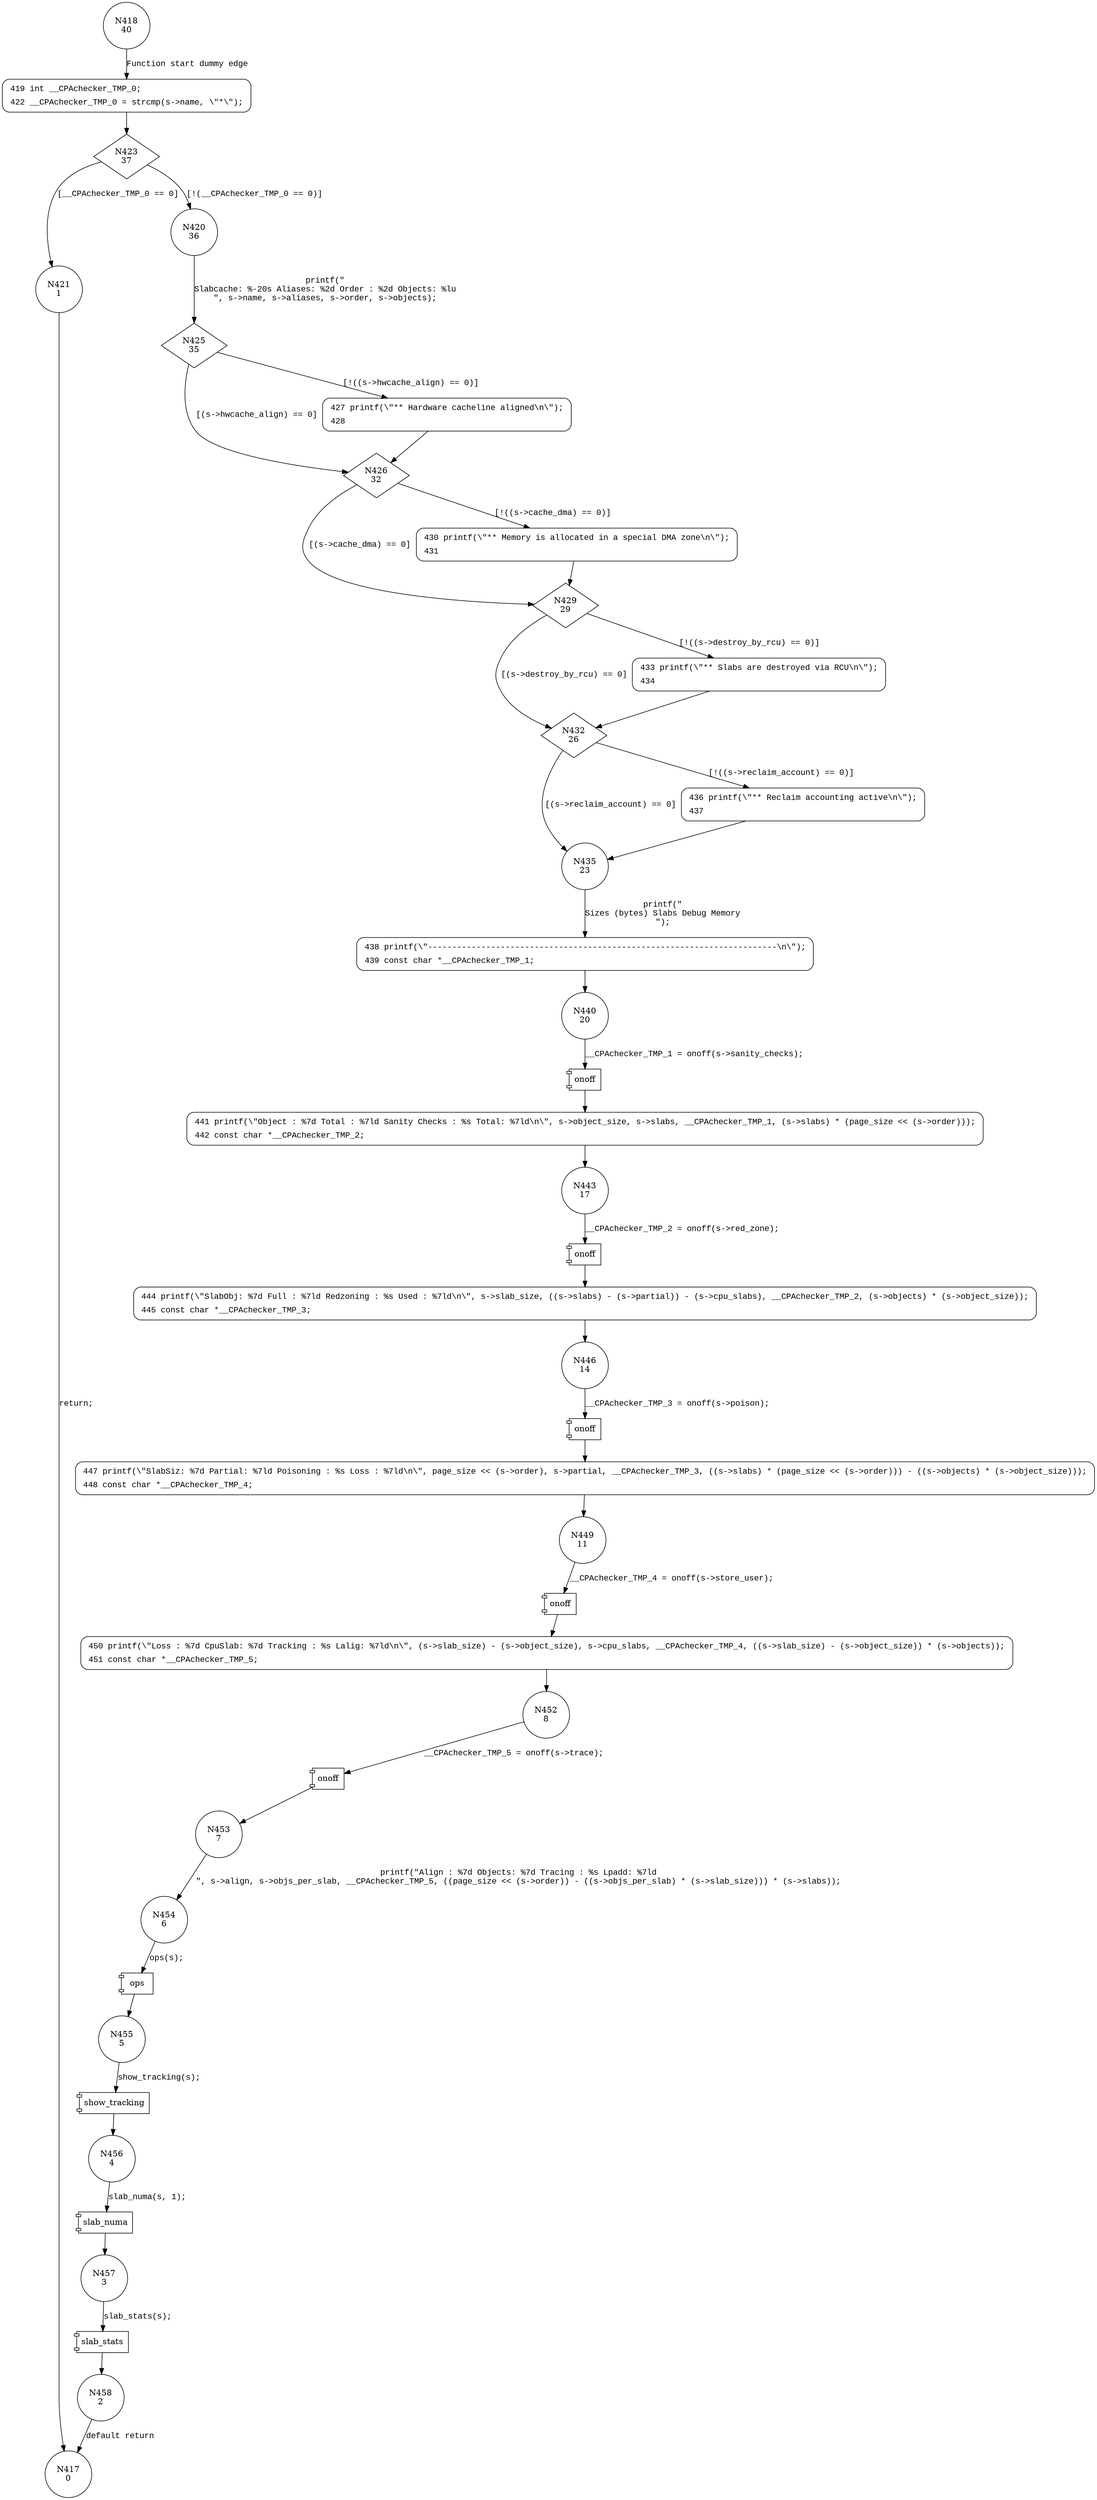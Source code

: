 digraph report {
418 [shape="circle" label="N418\n40"]
419 [shape="circle" label="N419\n39"]
423 [shape="diamond" label="N423\n37"]
421 [shape="circle" label="N421\n1"]
420 [shape="circle" label="N420\n36"]
425 [shape="diamond" label="N425\n35"]
426 [shape="diamond" label="N426\n32"]
427 [shape="circle" label="N427\n34"]
429 [shape="diamond" label="N429\n29"]
430 [shape="circle" label="N430\n31"]
432 [shape="diamond" label="N432\n26"]
433 [shape="circle" label="N433\n28"]
435 [shape="circle" label="N435\n23"]
436 [shape="circle" label="N436\n25"]
438 [shape="circle" label="N438\n22"]
440 [shape="circle" label="N440\n20"]
441 [shape="circle" label="N441\n19"]
443 [shape="circle" label="N443\n17"]
444 [shape="circle" label="N444\n16"]
446 [shape="circle" label="N446\n14"]
447 [shape="circle" label="N447\n13"]
449 [shape="circle" label="N449\n11"]
450 [shape="circle" label="N450\n10"]
452 [shape="circle" label="N452\n8"]
453 [shape="circle" label="N453\n7"]
454 [shape="circle" label="N454\n6"]
455 [shape="circle" label="N455\n5"]
456 [shape="circle" label="N456\n4"]
457 [shape="circle" label="N457\n3"]
458 [shape="circle" label="N458\n2"]
417 [shape="circle" label="N417\n0"]
419 [style="filled,bold" penwidth="1" fillcolor="white" fontname="Courier New" shape="Mrecord" label=<<table border="0" cellborder="0" cellpadding="3" bgcolor="white"><tr><td align="right">419</td><td align="left">int __CPAchecker_TMP_0;</td></tr><tr><td align="right">422</td><td align="left">__CPAchecker_TMP_0 = strcmp(s-&gt;name, \"*\");</td></tr></table>>]
419 -> 423[label=""]
427 [style="filled,bold" penwidth="1" fillcolor="white" fontname="Courier New" shape="Mrecord" label=<<table border="0" cellborder="0" cellpadding="3" bgcolor="white"><tr><td align="right">427</td><td align="left">printf(\"** Hardware cacheline aligned\n\");</td></tr><tr><td align="right">428</td><td align="left"></td></tr></table>>]
427 -> 426[label=""]
430 [style="filled,bold" penwidth="1" fillcolor="white" fontname="Courier New" shape="Mrecord" label=<<table border="0" cellborder="0" cellpadding="3" bgcolor="white"><tr><td align="right">430</td><td align="left">printf(\"** Memory is allocated in a special DMA zone\n\");</td></tr><tr><td align="right">431</td><td align="left"></td></tr></table>>]
430 -> 429[label=""]
433 [style="filled,bold" penwidth="1" fillcolor="white" fontname="Courier New" shape="Mrecord" label=<<table border="0" cellborder="0" cellpadding="3" bgcolor="white"><tr><td align="right">433</td><td align="left">printf(\"** Slabs are destroyed via RCU\n\");</td></tr><tr><td align="right">434</td><td align="left"></td></tr></table>>]
433 -> 432[label=""]
436 [style="filled,bold" penwidth="1" fillcolor="white" fontname="Courier New" shape="Mrecord" label=<<table border="0" cellborder="0" cellpadding="3" bgcolor="white"><tr><td align="right">436</td><td align="left">printf(\"** Reclaim accounting active\n\");</td></tr><tr><td align="right">437</td><td align="left"></td></tr></table>>]
436 -> 435[label=""]
438 [style="filled,bold" penwidth="1" fillcolor="white" fontname="Courier New" shape="Mrecord" label=<<table border="0" cellborder="0" cellpadding="3" bgcolor="white"><tr><td align="right">438</td><td align="left">printf(\"------------------------------------------------------------------------\n\");</td></tr><tr><td align="right">439</td><td align="left">const char *__CPAchecker_TMP_1;</td></tr></table>>]
438 -> 440[label=""]
441 [style="filled,bold" penwidth="1" fillcolor="white" fontname="Courier New" shape="Mrecord" label=<<table border="0" cellborder="0" cellpadding="3" bgcolor="white"><tr><td align="right">441</td><td align="left">printf(\"Object : %7d Total : %7ld Sanity Checks : %s Total: %7ld\n\", s-&gt;object_size, s-&gt;slabs, __CPAchecker_TMP_1, (s-&gt;slabs) * (page_size &lt;&lt; (s-&gt;order)));</td></tr><tr><td align="right">442</td><td align="left">const char *__CPAchecker_TMP_2;</td></tr></table>>]
441 -> 443[label=""]
444 [style="filled,bold" penwidth="1" fillcolor="white" fontname="Courier New" shape="Mrecord" label=<<table border="0" cellborder="0" cellpadding="3" bgcolor="white"><tr><td align="right">444</td><td align="left">printf(\"SlabObj: %7d Full : %7ld Redzoning : %s Used : %7ld\n\", s-&gt;slab_size, ((s-&gt;slabs) - (s-&gt;partial)) - (s-&gt;cpu_slabs), __CPAchecker_TMP_2, (s-&gt;objects) * (s-&gt;object_size));</td></tr><tr><td align="right">445</td><td align="left">const char *__CPAchecker_TMP_3;</td></tr></table>>]
444 -> 446[label=""]
447 [style="filled,bold" penwidth="1" fillcolor="white" fontname="Courier New" shape="Mrecord" label=<<table border="0" cellborder="0" cellpadding="3" bgcolor="white"><tr><td align="right">447</td><td align="left">printf(\"SlabSiz: %7d Partial: %7ld Poisoning : %s Loss : %7ld\n\", page_size &lt;&lt; (s-&gt;order), s-&gt;partial, __CPAchecker_TMP_3, ((s-&gt;slabs) * (page_size &lt;&lt; (s-&gt;order))) - ((s-&gt;objects) * (s-&gt;object_size)));</td></tr><tr><td align="right">448</td><td align="left">const char *__CPAchecker_TMP_4;</td></tr></table>>]
447 -> 449[label=""]
450 [style="filled,bold" penwidth="1" fillcolor="white" fontname="Courier New" shape="Mrecord" label=<<table border="0" cellborder="0" cellpadding="3" bgcolor="white"><tr><td align="right">450</td><td align="left">printf(\"Loss : %7d CpuSlab: %7d Tracking : %s Lalig: %7ld\n\", (s-&gt;slab_size) - (s-&gt;object_size), s-&gt;cpu_slabs, __CPAchecker_TMP_4, ((s-&gt;slab_size) - (s-&gt;object_size)) * (s-&gt;objects));</td></tr><tr><td align="right">451</td><td align="left">const char *__CPAchecker_TMP_5;</td></tr></table>>]
450 -> 452[label=""]
418 -> 419 [label="Function start dummy edge" fontname="Courier New"]
423 -> 421 [label="[__CPAchecker_TMP_0 == 0]" fontname="Courier New"]
423 -> 420 [label="[!(__CPAchecker_TMP_0 == 0)]" fontname="Courier New"]
425 -> 426 [label="[(s->hwcache_align) == 0]" fontname="Courier New"]
425 -> 427 [label="[!((s->hwcache_align) == 0)]" fontname="Courier New"]
426 -> 429 [label="[(s->cache_dma) == 0]" fontname="Courier New"]
426 -> 430 [label="[!((s->cache_dma) == 0)]" fontname="Courier New"]
429 -> 432 [label="[(s->destroy_by_rcu) == 0]" fontname="Courier New"]
429 -> 433 [label="[!((s->destroy_by_rcu) == 0)]" fontname="Courier New"]
432 -> 435 [label="[(s->reclaim_account) == 0]" fontname="Courier New"]
432 -> 436 [label="[!((s->reclaim_account) == 0)]" fontname="Courier New"]
435 -> 438 [label="printf(\"\nSizes (bytes) Slabs Debug Memory\n\");" fontname="Courier New"]
100083 [shape="component" label="onoff"]
440 -> 100083 [label="__CPAchecker_TMP_1 = onoff(s->sanity_checks);" fontname="Courier New"]
100083 -> 441 [label="" fontname="Courier New"]
100084 [shape="component" label="onoff"]
443 -> 100084 [label="__CPAchecker_TMP_2 = onoff(s->red_zone);" fontname="Courier New"]
100084 -> 444 [label="" fontname="Courier New"]
100085 [shape="component" label="onoff"]
446 -> 100085 [label="__CPAchecker_TMP_3 = onoff(s->poison);" fontname="Courier New"]
100085 -> 447 [label="" fontname="Courier New"]
100086 [shape="component" label="onoff"]
449 -> 100086 [label="__CPAchecker_TMP_4 = onoff(s->store_user);" fontname="Courier New"]
100086 -> 450 [label="" fontname="Courier New"]
100087 [shape="component" label="onoff"]
452 -> 100087 [label="__CPAchecker_TMP_5 = onoff(s->trace);" fontname="Courier New"]
100087 -> 453 [label="" fontname="Courier New"]
100088 [shape="component" label="ops"]
454 -> 100088 [label="ops(s);" fontname="Courier New"]
100088 -> 455 [label="" fontname="Courier New"]
100089 [shape="component" label="show_tracking"]
455 -> 100089 [label="show_tracking(s);" fontname="Courier New"]
100089 -> 456 [label="" fontname="Courier New"]
100090 [shape="component" label="slab_numa"]
456 -> 100090 [label="slab_numa(s, 1);" fontname="Courier New"]
100090 -> 457 [label="" fontname="Courier New"]
100091 [shape="component" label="slab_stats"]
457 -> 100091 [label="slab_stats(s);" fontname="Courier New"]
100091 -> 458 [label="" fontname="Courier New"]
421 -> 417 [label="return;" fontname="Courier New"]
420 -> 425 [label="printf(\"\nSlabcache: %-20s Aliases: %2d Order : %2d Objects: %lu\n\", s->name, s->aliases, s->order, s->objects);" fontname="Courier New"]
453 -> 454 [label="printf(\"Align : %7d Objects: %7d Tracing : %s Lpadd: %7ld\n\", s->align, s->objs_per_slab, __CPAchecker_TMP_5, ((page_size << (s->order)) - ((s->objs_per_slab) * (s->slab_size))) * (s->slabs));" fontname="Courier New"]
458 -> 417 [label="default return" fontname="Courier New"]
}